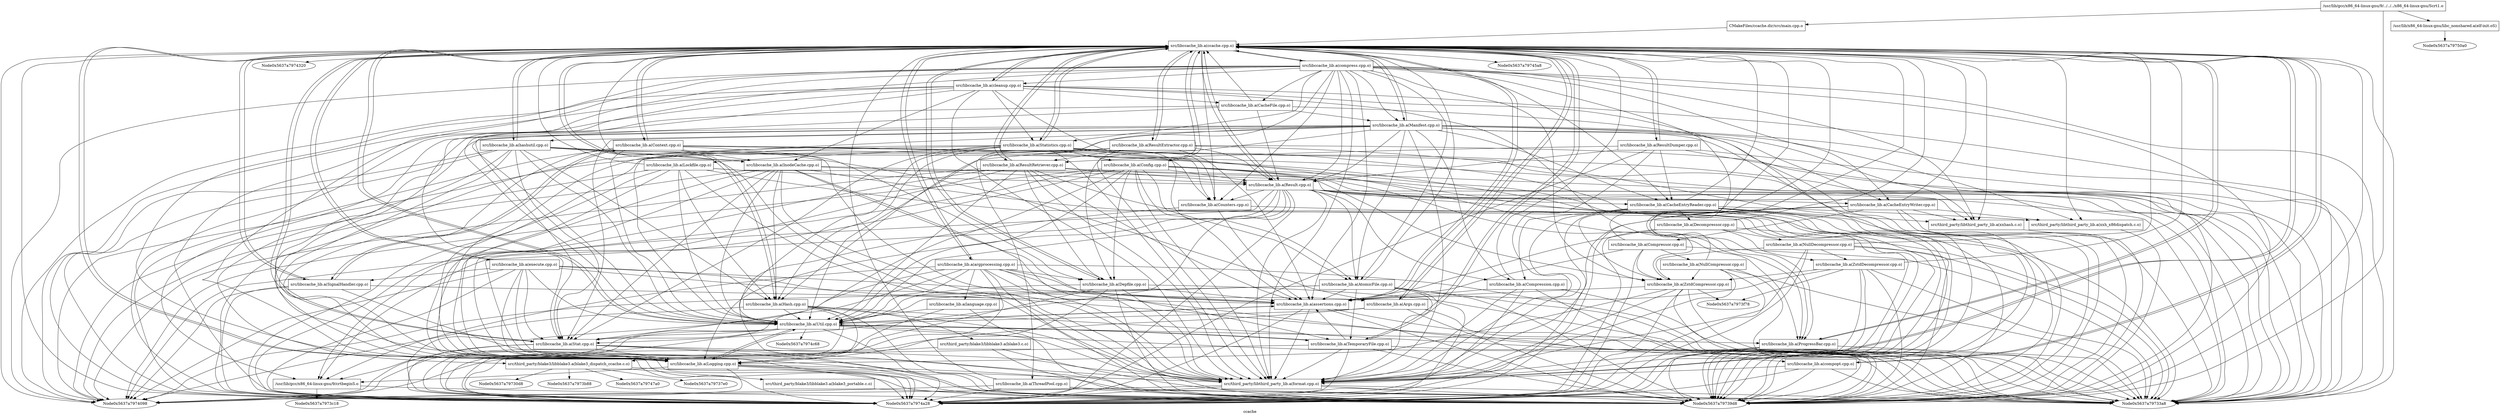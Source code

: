 digraph "ccache" {
	label="ccache";

	Node0x5637a7973360 [shape=record,label="{/usr/lib/gcc/x86_64-linux-gnu/9/../../../x86_64-linux-gnu/Scrt1.o}"];
	Node0x5637a7973360 -> Node0x5637a7974248;
	Node0x5637a7973360 -> Node0x5637a79739d8;
	Node0x5637a7973360 -> Node0x5637a7974170;
	Node0x5637a79749e0 [shape=record,label="{/usr/lib/gcc/x86_64-linux-gnu/9/crtbeginS.o}"];
	Node0x5637a79749e0 -> Node0x5637a7973c18;
	Node0x5637a79749e0 -> Node0x5637a79739d8;
	Node0x5637a7974248 [shape=record,label="{CMakeFiles/ccache.dir/src/main.cpp.o}"];
	Node0x5637a7974248 -> Node0x5637a7972f70;
	Node0x5637a7972f70 [shape=record,label="{src/libccache_lib.a(ccache.cpp.o)}"];
	Node0x5637a7972f70 -> Node0x5637a7973510;
	Node0x5637a7972f70 -> Node0x5637a7973bd0;
	Node0x5637a7972f70 -> Node0x5637a79741b8;
	Node0x5637a7972f70 -> Node0x5637a79747e8;
	Node0x5637a7972f70 -> Node0x5637a7974a28;
	Node0x5637a7972f70 -> Node0x5637a7974320;
	Node0x5637a7972f70 -> Node0x5637a79733a8;
	Node0x5637a7972f70 -> Node0x5637a7974098;
	Node0x5637a7972f70 -> Node0x5637a79739d8;
	Node0x5637a7972f70 -> Node0x5637a7973c60;
	Node0x5637a7972f70 -> Node0x5637a79746c8;
	Node0x5637a7972f70 -> Node0x5637a7975298;
	Node0x5637a7972f70 -> Node0x5637a7974c20;
	Node0x5637a7972f70 -> Node0x5637a7973438;
	Node0x5637a7972f70 -> Node0x5637a7973ea0;
	Node0x5637a7972f70 -> Node0x5637a7973318;
	Node0x5637a7972f70 -> Node0x5637a79735a0;
	Node0x5637a7972f70 -> Node0x5637a79752e0;
	Node0x5637a7972f70 -> Node0x5637a7974368;
	Node0x5637a7972f70 -> Node0x5637a7973ca8;
	Node0x5637a7972f70 -> Node0x5637a7973e58;
	Node0x5637a7972f70 -> Node0x5637a7974758;
	Node0x5637a7972f70 -> Node0x5637a7974b90;
	Node0x5637a7972f70 -> Node0x5637a7973630;
	Node0x5637a7972f70 -> Node0x5637a7973cf0;
	Node0x5637a7972f70 -> Node0x5637a7973af8;
	Node0x5637a7972f70 -> Node0x5637a7974f38;
	Node0x5637a7972f70 -> Node0x5637a7974d40;
	Node0x5637a7972f70 -> Node0x5637a7973fc0;
	Node0x5637a7972f70 -> Node0x5637a7973048;
	Node0x5637a7972f70 -> Node0x5637a79745a8;
	Node0x5637a7972f70 -> Node0x5637a7973798;
	Node0x5637a7972f70 -> Node0x5637a7973ee8;
	Node0x5637a7972f70 -> Node0x5637a7973828;
	Node0x5637a7973510 [shape=record,label="{src/libccache_lib.a(ProgressBar.cpp.o)}"];
	Node0x5637a7973510 -> Node0x5637a7972f70;
	Node0x5637a7973510 -> Node0x5637a7974a28;
	Node0x5637a7973510 -> Node0x5637a79733a8;
	Node0x5637a7973510 -> Node0x5637a79739d8;
	Node0x5637a7973510 -> Node0x5637a7973798;
	Node0x5637a7973bd0 [shape=record,label="{src/libccache_lib.a(Counters.cpp.o)}"];
	Node0x5637a7973bd0 -> Node0x5637a79741b8;
	Node0x5637a7973bd0 -> Node0x5637a7974a28;
	Node0x5637a7973bd0 -> Node0x5637a79739d8;
	Node0x5637a79741b8 [shape=record,label="{src/libccache_lib.a(assertions.cpp.o)}"];
	Node0x5637a79741b8 -> Node0x5637a7972f70;
	Node0x5637a79741b8 -> Node0x5637a79747e8;
	Node0x5637a79741b8 -> Node0x5637a7974a28;
	Node0x5637a79741b8 -> Node0x5637a79733a8;
	Node0x5637a79741b8 -> Node0x5637a79739d8;
	Node0x5637a79741b8 -> Node0x5637a7973798;
	Node0x5637a79747e8 [shape=record,label="{src/libccache_lib.a(Util.cpp.o)}"];
	Node0x5637a79747e8 -> Node0x5637a79749e0;
	Node0x5637a79747e8 -> Node0x5637a7972f70;
	Node0x5637a79747e8 -> Node0x5637a7973510;
	Node0x5637a79747e8 -> Node0x5637a79741b8;
	Node0x5637a79747e8 -> Node0x5637a7974a28;
	Node0x5637a79747e8 -> Node0x5637a79733a8;
	Node0x5637a79747e8 -> Node0x5637a7974098;
	Node0x5637a79747e8 -> Node0x5637a79739d8;
	Node0x5637a79747e8 -> Node0x5637a7973c60;
	Node0x5637a79747e8 -> Node0x5637a79746c8;
	Node0x5637a79747e8 -> Node0x5637a7975298;
	Node0x5637a79747e8 -> Node0x5637a7974c68;
	Node0x5637a79747e8 -> Node0x5637a7973798;
	Node0x5637a7973c60 [shape=record,label="{src/libccache_lib.a(Stat.cpp.o)}"];
	Node0x5637a7973c60 -> Node0x5637a7972f70;
	Node0x5637a7973c60 -> Node0x5637a7974a28;
	Node0x5637a7973c60 -> Node0x5637a79733a8;
	Node0x5637a7973c60 -> Node0x5637a7974098;
	Node0x5637a7973c60 -> Node0x5637a79739d8;
	Node0x5637a7973c60 -> Node0x5637a79746c8;
	Node0x5637a7973c60 -> Node0x5637a7973798;
	Node0x5637a79746c8 [shape=record,label="{src/libccache_lib.a(Logging.cpp.o)}"];
	Node0x5637a79746c8 -> Node0x5637a79749e0;
	Node0x5637a79746c8 -> Node0x5637a7972f70;
	Node0x5637a79746c8 -> Node0x5637a79747e8;
	Node0x5637a79746c8 -> Node0x5637a7974a28;
	Node0x5637a79746c8 -> Node0x5637a79733a8;
	Node0x5637a79746c8 -> Node0x5637a7974098;
	Node0x5637a79746c8 -> Node0x5637a79739d8;
	Node0x5637a79746c8 -> Node0x5637a7973798;
	Node0x5637a7975298 [shape=record,label="{src/libccache_lib.a(TemporaryFile.cpp.o)}"];
	Node0x5637a7975298 -> Node0x5637a7972f70;
	Node0x5637a7975298 -> Node0x5637a79741b8;
	Node0x5637a7975298 -> Node0x5637a79747e8;
	Node0x5637a7975298 -> Node0x5637a7974a28;
	Node0x5637a7975298 -> Node0x5637a79733a8;
	Node0x5637a7975298 -> Node0x5637a7974098;
	Node0x5637a7975298 -> Node0x5637a79739d8;
	Node0x5637a7975298 -> Node0x5637a7973798;
	Node0x5637a7974c20 [shape=record,label="{src/libccache_lib.a(Args.cpp.o)}"];
	Node0x5637a7974c20 -> Node0x5637a7972f70;
	Node0x5637a7974c20 -> Node0x5637a79747e8;
	Node0x5637a7974c20 -> Node0x5637a7974a28;
	Node0x5637a7974c20 -> Node0x5637a79733a8;
	Node0x5637a7974c20 -> Node0x5637a79739d8;
	Node0x5637a7973438 [shape=record,label="{src/libccache_lib.a(Hash.cpp.o)}"];
	Node0x5637a7973438 -> Node0x5637a7972f70;
	Node0x5637a7973438 -> Node0x5637a79747e8;
	Node0x5637a7973438 -> Node0x5637a7974a28;
	Node0x5637a7973438 -> Node0x5637a79733a8;
	Node0x5637a7973438 -> Node0x5637a7974098;
	Node0x5637a7973438 -> Node0x5637a79739d8;
	Node0x5637a7973438 -> Node0x5637a79746c8;
	Node0x5637a7973438 -> Node0x5637a7973798;
	Node0x5637a7973438 -> Node0x5637a7975058;
	Node0x5637a7973ea0 [shape=record,label="{src/libccache_lib.a(Result.cpp.o)}"];
	Node0x5637a7973ea0 -> Node0x5637a79749e0;
	Node0x5637a7973ea0 -> Node0x5637a7972f70;
	Node0x5637a7973ea0 -> Node0x5637a7973bd0;
	Node0x5637a7973ea0 -> Node0x5637a79747e8;
	Node0x5637a7973ea0 -> Node0x5637a7974a28;
	Node0x5637a7973ea0 -> Node0x5637a79733a8;
	Node0x5637a7973ea0 -> Node0x5637a7974098;
	Node0x5637a7973ea0 -> Node0x5637a79739d8;
	Node0x5637a7973ea0 -> Node0x5637a7973c60;
	Node0x5637a7973ea0 -> Node0x5637a79746c8;
	Node0x5637a7973ea0 -> Node0x5637a7974ab8;
	Node0x5637a7973ea0 -> Node0x5637a7974050;
	Node0x5637a7973ea0 -> Node0x5637a7973558;
	Node0x5637a7973ea0 -> Node0x5637a7974a70;
	Node0x5637a7973ea0 -> Node0x5637a7973798;
	Node0x5637a7973ea0 -> Node0x5637a7973ee8;
	Node0x5637a7974ab8 [shape=record,label="{src/libccache_lib.a(CacheEntryWriter.cpp.o)}"];
	Node0x5637a7974ab8 -> Node0x5637a7972f70;
	Node0x5637a7974ab8 -> Node0x5637a7974a28;
	Node0x5637a7974ab8 -> Node0x5637a79733a8;
	Node0x5637a7974ab8 -> Node0x5637a79739d8;
	Node0x5637a7974ab8 -> Node0x5637a79742d8;
	Node0x5637a7974ab8 -> Node0x5637a7973798;
	Node0x5637a7974ab8 -> Node0x5637a7973ee8;
	Node0x5637a7974ab8 -> Node0x5637a7973828;
	Node0x5637a79742d8 [shape=record,label="{src/libccache_lib.a(Compressor.cpp.o)}"];
	Node0x5637a79742d8 -> Node0x5637a7972f70;
	Node0x5637a79742d8 -> Node0x5637a79741b8;
	Node0x5637a79742d8 -> Node0x5637a7974a28;
	Node0x5637a79742d8 -> Node0x5637a79733a8;
	Node0x5637a79742d8 -> Node0x5637a7974ea8;
	Node0x5637a79742d8 -> Node0x5637a7973a20;
	Node0x5637a7974ea8 [shape=record,label="{src/libccache_lib.a(ZstdCompressor.cpp.o)}"];
	Node0x5637a7974ea8 -> Node0x5637a7972f70;
	Node0x5637a7974ea8 -> Node0x5637a79741b8;
	Node0x5637a7974ea8 -> Node0x5637a7973f78;
	Node0x5637a7974ea8 -> Node0x5637a7974a28;
	Node0x5637a7974ea8 -> Node0x5637a79733a8;
	Node0x5637a7974ea8 -> Node0x5637a79739d8;
	Node0x5637a7974ea8 -> Node0x5637a79746c8;
	Node0x5637a7974ea8 -> Node0x5637a7973798;
	Node0x5637a7973a20 [shape=record,label="{src/libccache_lib.a(NullCompressor.cpp.o)}"];
	Node0x5637a7973a20 -> Node0x5637a7972f70;
	Node0x5637a7973a20 -> Node0x5637a7974a28;
	Node0x5637a7973a20 -> Node0x5637a79733a8;
	Node0x5637a7973a20 -> Node0x5637a79739d8;
	Node0x5637a7973a20 -> Node0x5637a7974ea8;
	Node0x5637a7973a20 -> Node0x5637a7973798;
	Node0x5637a7974050 [shape=record,label="{src/libccache_lib.a(AtomicFile.cpp.o)}"];
	Node0x5637a7974050 -> Node0x5637a7972f70;
	Node0x5637a7974050 -> Node0x5637a79741b8;
	Node0x5637a7974050 -> Node0x5637a79747e8;
	Node0x5637a7974050 -> Node0x5637a7974a28;
	Node0x5637a7974050 -> Node0x5637a79733a8;
	Node0x5637a7974050 -> Node0x5637a7974098;
	Node0x5637a7974050 -> Node0x5637a79739d8;
	Node0x5637a7974050 -> Node0x5637a7975298;
	Node0x5637a7974050 -> Node0x5637a7973798;
	Node0x5637a7973558 [shape=record,label="{src/libccache_lib.a(Compression.cpp.o)}"];
	Node0x5637a7973558 -> Node0x5637a7972f70;
	Node0x5637a7973558 -> Node0x5637a79741b8;
	Node0x5637a7973558 -> Node0x5637a7974a28;
	Node0x5637a7973558 -> Node0x5637a79733a8;
	Node0x5637a7973558 -> Node0x5637a79739d8;
	Node0x5637a7973558 -> Node0x5637a7973798;
	Node0x5637a7974a70 [shape=record,label="{src/libccache_lib.a(CacheEntryReader.cpp.o)}"];
	Node0x5637a7974a70 -> Node0x5637a7972f70;
	Node0x5637a7974a70 -> Node0x5637a7974a28;
	Node0x5637a7974a70 -> Node0x5637a79733a8;
	Node0x5637a7974a70 -> Node0x5637a79739d8;
	Node0x5637a7974a70 -> Node0x5637a7974ea8;
	Node0x5637a7974a70 -> Node0x5637a7973558;
	Node0x5637a7974a70 -> Node0x5637a79743b0;
	Node0x5637a7974a70 -> Node0x5637a7973798;
	Node0x5637a7974a70 -> Node0x5637a7973ee8;
	Node0x5637a7974a70 -> Node0x5637a7973828;
	Node0x5637a79743b0 [shape=record,label="{src/libccache_lib.a(Decompressor.cpp.o)}"];
	Node0x5637a79743b0 -> Node0x5637a7972f70;
	Node0x5637a79743b0 -> Node0x5637a79741b8;
	Node0x5637a79743b0 -> Node0x5637a7974a28;
	Node0x5637a79743b0 -> Node0x5637a79733a8;
	Node0x5637a79743b0 -> Node0x5637a7974998;
	Node0x5637a79743b0 -> Node0x5637a7973948;
	Node0x5637a7974998 [shape=record,label="{src/libccache_lib.a(ZstdDecompressor.cpp.o)}"];
	Node0x5637a7974998 -> Node0x5637a7972f70;
	Node0x5637a7974998 -> Node0x5637a79741b8;
	Node0x5637a7974998 -> Node0x5637a7973f78;
	Node0x5637a7974998 -> Node0x5637a7974a28;
	Node0x5637a7974998 -> Node0x5637a79733a8;
	Node0x5637a7974998 -> Node0x5637a79739d8;
	Node0x5637a7974998 -> Node0x5637a7974ea8;
	Node0x5637a7974998 -> Node0x5637a7973798;
	Node0x5637a7973948 [shape=record,label="{src/libccache_lib.a(NullDecompressor.cpp.o)}"];
	Node0x5637a7973948 -> Node0x5637a7972f70;
	Node0x5637a7973948 -> Node0x5637a7974a28;
	Node0x5637a7973948 -> Node0x5637a79733a8;
	Node0x5637a7973948 -> Node0x5637a79739d8;
	Node0x5637a7973948 -> Node0x5637a7974ea8;
	Node0x5637a7973948 -> Node0x5637a7974998;
	Node0x5637a7973948 -> Node0x5637a7973798;
	Node0x5637a7973318 [shape=record,label="{src/libccache_lib.a(ResultRetriever.cpp.o)}"];
	Node0x5637a7973318 -> Node0x5637a7972f70;
	Node0x5637a7973318 -> Node0x5637a79741b8;
	Node0x5637a7973318 -> Node0x5637a79747e8;
	Node0x5637a7973318 -> Node0x5637a7974a28;
	Node0x5637a7973318 -> Node0x5637a79733a8;
	Node0x5637a7973318 -> Node0x5637a7974098;
	Node0x5637a7973318 -> Node0x5637a79739d8;
	Node0x5637a7973318 -> Node0x5637a79746c8;
	Node0x5637a7973318 -> Node0x5637a7973ea0;
	Node0x5637a7973318 -> Node0x5637a79735a0;
	Node0x5637a7973318 -> Node0x5637a7973798;
	Node0x5637a79735a0 [shape=record,label="{src/libccache_lib.a(Depfile.cpp.o)}"];
	Node0x5637a79735a0 -> Node0x5637a7972f70;
	Node0x5637a79735a0 -> Node0x5637a79741b8;
	Node0x5637a79735a0 -> Node0x5637a79747e8;
	Node0x5637a79735a0 -> Node0x5637a7974a28;
	Node0x5637a79735a0 -> Node0x5637a79733a8;
	Node0x5637a79735a0 -> Node0x5637a79739d8;
	Node0x5637a79735a0 -> Node0x5637a79746c8;
	Node0x5637a79735a0 -> Node0x5637a7973798;
	Node0x5637a79752e0 [shape=record,label="{src/libccache_lib.a(Manifest.cpp.o)}"];
	Node0x5637a79752e0 -> Node0x5637a79749e0;
	Node0x5637a79752e0 -> Node0x5637a7972f70;
	Node0x5637a79752e0 -> Node0x5637a79747e8;
	Node0x5637a79752e0 -> Node0x5637a7974a28;
	Node0x5637a79752e0 -> Node0x5637a79733a8;
	Node0x5637a79752e0 -> Node0x5637a79739d8;
	Node0x5637a79752e0 -> Node0x5637a7973c60;
	Node0x5637a79752e0 -> Node0x5637a79746c8;
	Node0x5637a79752e0 -> Node0x5637a7973438;
	Node0x5637a79752e0 -> Node0x5637a7973ea0;
	Node0x5637a79752e0 -> Node0x5637a7974ab8;
	Node0x5637a79752e0 -> Node0x5637a7974050;
	Node0x5637a79752e0 -> Node0x5637a7973558;
	Node0x5637a79752e0 -> Node0x5637a7974a70;
	Node0x5637a79752e0 -> Node0x5637a79735a0;
	Node0x5637a79752e0 -> Node0x5637a7973048;
	Node0x5637a79752e0 -> Node0x5637a7973798;
	Node0x5637a79752e0 -> Node0x5637a7973ee8;
	Node0x5637a79752e0 -> Node0x5637a7973828;
	Node0x5637a7974368 [shape=record,label="{src/libccache_lib.a(Context.cpp.o)}"];
	Node0x5637a7974368 -> Node0x5637a7972f70;
	Node0x5637a7974368 -> Node0x5637a7973bd0;
	Node0x5637a7974368 -> Node0x5637a79747e8;
	Node0x5637a7974368 -> Node0x5637a7974a28;
	Node0x5637a7974368 -> Node0x5637a79733a8;
	Node0x5637a7974368 -> Node0x5637a79739d8;
	Node0x5637a7974368 -> Node0x5637a79746c8;
	Node0x5637a7974368 -> Node0x5637a79735a0;
	Node0x5637a7974368 -> Node0x5637a7973ca8;
	Node0x5637a7974368 -> Node0x5637a7973168;
	Node0x5637a7974368 -> Node0x5637a7973798;
	Node0x5637a7973ca8 [shape=record,label="{src/libccache_lib.a(SignalHandler.cpp.o)}"];
	Node0x5637a7973ca8 -> Node0x5637a7972f70;
	Node0x5637a7973ca8 -> Node0x5637a79741b8;
	Node0x5637a7973ca8 -> Node0x5637a7974a28;
	Node0x5637a7973ca8 -> Node0x5637a7974098;
	Node0x5637a7973ca8 -> Node0x5637a79739d8;
	Node0x5637a7973ca8 -> Node0x5637a7974368;
	Node0x5637a7973e58 [shape=record,label="{src/libccache_lib.a(Statistics.cpp.o)}"];
	Node0x5637a7973e58 -> Node0x5637a7972f70;
	Node0x5637a7973e58 -> Node0x5637a7973510;
	Node0x5637a7973e58 -> Node0x5637a7973bd0;
	Node0x5637a7973e58 -> Node0x5637a79747e8;
	Node0x5637a7973e58 -> Node0x5637a7974a28;
	Node0x5637a7973e58 -> Node0x5637a79733a8;
	Node0x5637a7973e58 -> Node0x5637a79739d8;
	Node0x5637a7973e58 -> Node0x5637a7973c60;
	Node0x5637a7973e58 -> Node0x5637a79746c8;
	Node0x5637a7973e58 -> Node0x5637a7973438;
	Node0x5637a7973e58 -> Node0x5637a7974050;
	Node0x5637a7973e58 -> Node0x5637a7974758;
	Node0x5637a7973e58 -> Node0x5637a79744d0;
	Node0x5637a7973e58 -> Node0x5637a7973798;
	Node0x5637a7974758 [shape=record,label="{src/libccache_lib.a(Config.cpp.o)}"];
	Node0x5637a7974758 -> Node0x5637a79749e0;
	Node0x5637a7974758 -> Node0x5637a7972f70;
	Node0x5637a7974758 -> Node0x5637a7973510;
	Node0x5637a7974758 -> Node0x5637a79741b8;
	Node0x5637a7974758 -> Node0x5637a79747e8;
	Node0x5637a7974758 -> Node0x5637a7974a28;
	Node0x5637a7974758 -> Node0x5637a79733a8;
	Node0x5637a7974758 -> Node0x5637a7974098;
	Node0x5637a7974758 -> Node0x5637a79739d8;
	Node0x5637a7974758 -> Node0x5637a7973c60;
	Node0x5637a7974758 -> Node0x5637a7973ea0;
	Node0x5637a7974758 -> Node0x5637a7974ea8;
	Node0x5637a7974758 -> Node0x5637a7974050;
	Node0x5637a7974758 -> Node0x5637a79735a0;
	Node0x5637a7974758 -> Node0x5637a7973798;
	Node0x5637a79744d0 [shape=record,label="{src/libccache_lib.a(Lockfile.cpp.o)}"];
	Node0x5637a79744d0 -> Node0x5637a7972f70;
	Node0x5637a79744d0 -> Node0x5637a79747e8;
	Node0x5637a79744d0 -> Node0x5637a7974a28;
	Node0x5637a79744d0 -> Node0x5637a79733a8;
	Node0x5637a79744d0 -> Node0x5637a7974098;
	Node0x5637a79744d0 -> Node0x5637a79739d8;
	Node0x5637a79744d0 -> Node0x5637a79746c8;
	Node0x5637a79744d0 -> Node0x5637a7973438;
	Node0x5637a79744d0 -> Node0x5637a7973ea0;
	Node0x5637a79744d0 -> Node0x5637a7973798;
	Node0x5637a7974b90 [shape=record,label="{src/libccache_lib.a(argprocessing.cpp.o)}"];
	Node0x5637a7974b90 -> Node0x5637a79749e0;
	Node0x5637a7974b90 -> Node0x5637a7972f70;
	Node0x5637a7974b90 -> Node0x5637a79741b8;
	Node0x5637a7974b90 -> Node0x5637a79747e8;
	Node0x5637a7974b90 -> Node0x5637a7974a28;
	Node0x5637a7974b90 -> Node0x5637a79733a8;
	Node0x5637a7974b90 -> Node0x5637a79739d8;
	Node0x5637a7974b90 -> Node0x5637a7973c60;
	Node0x5637a7974b90 -> Node0x5637a79746c8;
	Node0x5637a7974b90 -> Node0x5637a7974c20;
	Node0x5637a7974b90 -> Node0x5637a79735a0;
	Node0x5637a7974b90 -> Node0x5637a7974f38;
	Node0x5637a7974b90 -> Node0x5637a7973dc8;
	Node0x5637a7974b90 -> Node0x5637a7973798;
	Node0x5637a7973630 [shape=record,label="{src/libccache_lib.a(ResultDumper.cpp.o)}"];
	Node0x5637a7973630 -> Node0x5637a7972f70;
	Node0x5637a7973630 -> Node0x5637a7974a28;
	Node0x5637a7973630 -> Node0x5637a79733a8;
	Node0x5637a7973630 -> Node0x5637a79739d8;
	Node0x5637a7973630 -> Node0x5637a7973ea0;
	Node0x5637a7973630 -> Node0x5637a7974a70;
	Node0x5637a7973630 -> Node0x5637a7973318;
	Node0x5637a7973630 -> Node0x5637a7973798;
	Node0x5637a7973cf0 [shape=record,label="{src/libccache_lib.a(ResultExtractor.cpp.o)}"];
	Node0x5637a7973cf0 -> Node0x5637a7972f70;
	Node0x5637a7973cf0 -> Node0x5637a79741b8;
	Node0x5637a7973cf0 -> Node0x5637a79747e8;
	Node0x5637a7973cf0 -> Node0x5637a7974a28;
	Node0x5637a7973cf0 -> Node0x5637a79733a8;
	Node0x5637a7973cf0 -> Node0x5637a7974098;
	Node0x5637a7973cf0 -> Node0x5637a79739d8;
	Node0x5637a7973cf0 -> Node0x5637a7973ea0;
	Node0x5637a7973cf0 -> Node0x5637a7973318;
	Node0x5637a7973cf0 -> Node0x5637a7973798;
	Node0x5637a7973af8 [shape=record,label="{src/libccache_lib.a(cleanup.cpp.o)}"];
	Node0x5637a7973af8 -> Node0x5637a7972f70;
	Node0x5637a7973af8 -> Node0x5637a7973510;
	Node0x5637a7973af8 -> Node0x5637a7973bd0;
	Node0x5637a7973af8 -> Node0x5637a79747e8;
	Node0x5637a7973af8 -> Node0x5637a7974a28;
	Node0x5637a7973af8 -> Node0x5637a79733a8;
	Node0x5637a7973af8 -> Node0x5637a7974098;
	Node0x5637a7973af8 -> Node0x5637a79739d8;
	Node0x5637a7973af8 -> Node0x5637a79746c8;
	Node0x5637a7973af8 -> Node0x5637a7973e58;
	Node0x5637a7973af8 -> Node0x5637a7974290;
	Node0x5637a7973af8 -> Node0x5637a7973168;
	Node0x5637a7973af8 -> Node0x5637a7973798;
	Node0x5637a7974290 [shape=record,label="{src/libccache_lib.a(CacheFile.cpp.o)}"];
	Node0x5637a7974290 -> Node0x5637a7972f70;
	Node0x5637a7974290 -> Node0x5637a7974a28;
	Node0x5637a7974290 -> Node0x5637a79739d8;
	Node0x5637a7974290 -> Node0x5637a7973c60;
	Node0x5637a7974290 -> Node0x5637a7973ea0;
	Node0x5637a7974290 -> Node0x5637a79752e0;
	Node0x5637a7974f38 [shape=record,label="{src/libccache_lib.a(compopt.cpp.o)}"];
	Node0x5637a7974f38 -> Node0x5637a7972f70;
	Node0x5637a7974f38 -> Node0x5637a7974a28;
	Node0x5637a7974f38 -> Node0x5637a79733a8;
	Node0x5637a7974f38 -> Node0x5637a79739d8;
	Node0x5637a7974f38 -> Node0x5637a7973798;
	Node0x5637a7974d40 [shape=record,label="{src/libccache_lib.a(compress.cpp.o)}"];
	Node0x5637a7974d40 -> Node0x5637a7972f70;
	Node0x5637a7974d40 -> Node0x5637a7973510;
	Node0x5637a7974d40 -> Node0x5637a7973bd0;
	Node0x5637a7974d40 -> Node0x5637a79741b8;
	Node0x5637a7974d40 -> Node0x5637a79747e8;
	Node0x5637a7974d40 -> Node0x5637a7974a28;
	Node0x5637a7974d40 -> Node0x5637a79733a8;
	Node0x5637a7974d40 -> Node0x5637a7974098;
	Node0x5637a7974d40 -> Node0x5637a79739d8;
	Node0x5637a7974d40 -> Node0x5637a7973c60;
	Node0x5637a7974d40 -> Node0x5637a79746c8;
	Node0x5637a7974d40 -> Node0x5637a7973ea0;
	Node0x5637a7974d40 -> Node0x5637a7974ab8;
	Node0x5637a7974d40 -> Node0x5637a7974ea8;
	Node0x5637a7974d40 -> Node0x5637a7974050;
	Node0x5637a7974d40 -> Node0x5637a7974a70;
	Node0x5637a7974d40 -> Node0x5637a79752e0;
	Node0x5637a7974d40 -> Node0x5637a7973e58;
	Node0x5637a7974d40 -> Node0x5637a7973af8;
	Node0x5637a7974d40 -> Node0x5637a7974290;
	Node0x5637a7974d40 -> Node0x5637a7973000;
	Node0x5637a7974d40 -> Node0x5637a7973798;
	Node0x5637a7974d40 -> Node0x5637a7973ee8;
	Node0x5637a7973000 [shape=record,label="{src/libccache_lib.a(ThreadPool.cpp.o)}"];
	Node0x5637a7973000 -> Node0x5637a7972f70;
	Node0x5637a7973000 -> Node0x5637a7974a28;
	Node0x5637a7973000 -> Node0x5637a79733a8;
	Node0x5637a7973000 -> Node0x5637a7974098;
	Node0x5637a7973000 -> Node0x5637a79739d8;
	Node0x5637a7973fc0 [shape=record,label="{src/libccache_lib.a(execute.cpp.o)}"];
	Node0x5637a7973fc0 -> Node0x5637a7972f70;
	Node0x5637a7973fc0 -> Node0x5637a79741b8;
	Node0x5637a7973fc0 -> Node0x5637a79747e8;
	Node0x5637a7973fc0 -> Node0x5637a7974a28;
	Node0x5637a7973fc0 -> Node0x5637a79733a8;
	Node0x5637a7973fc0 -> Node0x5637a7974098;
	Node0x5637a7973fc0 -> Node0x5637a79739d8;
	Node0x5637a7973fc0 -> Node0x5637a7973c60;
	Node0x5637a7973fc0 -> Node0x5637a79746c8;
	Node0x5637a7973fc0 -> Node0x5637a7973ca8;
	Node0x5637a7973fc0 -> Node0x5637a7973798;
	Node0x5637a7973048 [shape=record,label="{src/libccache_lib.a(hashutil.cpp.o)}"];
	Node0x5637a7973048 -> Node0x5637a7972f70;
	Node0x5637a7973048 -> Node0x5637a79747e8;
	Node0x5637a7973048 -> Node0x5637a7974a28;
	Node0x5637a7973048 -> Node0x5637a79733a8;
	Node0x5637a7973048 -> Node0x5637a7974098;
	Node0x5637a7973048 -> Node0x5637a79739d8;
	Node0x5637a7973048 -> Node0x5637a7973c60;
	Node0x5637a7973048 -> Node0x5637a79746c8;
	Node0x5637a7973048 -> Node0x5637a7974c20;
	Node0x5637a7973048 -> Node0x5637a7973438;
	Node0x5637a7973048 -> Node0x5637a7973168;
	Node0x5637a7973048 -> Node0x5637a7973798;
	Node0x5637a7973048 -> Node0x5637a7974488;
	Node0x5637a7973dc8 [shape=record,label="{src/libccache_lib.a(language.cpp.o)}"];
	Node0x5637a7973dc8 -> Node0x5637a79747e8;
	Node0x5637a7973dc8 -> Node0x5637a7974a28;
	Node0x5637a7973dc8 -> Node0x5637a79739d8;
	Node0x5637a7973168 [shape=record,label="{src/libccache_lib.a(InodeCache.cpp.o)}"];
	Node0x5637a7973168 -> Node0x5637a7972f70;
	Node0x5637a7973168 -> Node0x5637a79741b8;
	Node0x5637a7973168 -> Node0x5637a79747e8;
	Node0x5637a7973168 -> Node0x5637a7974a28;
	Node0x5637a7973168 -> Node0x5637a79733a8;
	Node0x5637a7973168 -> Node0x5637a7974098;
	Node0x5637a7973168 -> Node0x5637a79739d8;
	Node0x5637a7973168 -> Node0x5637a7973c60;
	Node0x5637a7973168 -> Node0x5637a79746c8;
	Node0x5637a7973168 -> Node0x5637a7975298;
	Node0x5637a7973168 -> Node0x5637a7973438;
	Node0x5637a7973168 -> Node0x5637a7973ea0;
	Node0x5637a7973168 -> Node0x5637a7973798;
	Node0x5637a7973798 [shape=record,label="{src/third_party/libthird_party_lib.a(format.cpp.o)}"];
	Node0x5637a7973798 -> Node0x5637a7972f70;
	Node0x5637a7973798 -> Node0x5637a7974a28;
	Node0x5637a7973798 -> Node0x5637a79733a8;
	Node0x5637a7973798 -> Node0x5637a7974098;
	Node0x5637a7973798 -> Node0x5637a79739d8;
	Node0x5637a7973ee8 [shape=record,label="{src/third_party/libthird_party_lib.a(xxhash.c.o)}"];
	Node0x5637a7973ee8 -> Node0x5637a79739d8;
	Node0x5637a7973828 [shape=record,label="{src/third_party/libthird_party_lib.a(xxh_x86dispatch.c.o)}"];
	Node0x5637a7973828 -> Node0x5637a79739d8;
	Node0x5637a7975058 [shape=record,label="{src/third_party/blake3/libblake3.a(blake3.c.o)}"];
	Node0x5637a7975058 -> Node0x5637a79733a8;
	Node0x5637a7975058 -> Node0x5637a79739d8;
	Node0x5637a7975058 -> Node0x5637a7974488;
	Node0x5637a7974488 [shape=record,label="{src/third_party/blake3/libblake3.a(blake3_dispatch_ccache.c.o)}"];
	Node0x5637a7974488 -> Node0x5637a79739d8;
	Node0x5637a7974488 -> Node0x5637a7973ab0;
	Node0x5637a7974488 -> Node0x5637a79737e0;
	Node0x5637a7974488 -> Node0x5637a79730d8;
	Node0x5637a7974488 -> Node0x5637a7973b88;
	Node0x5637a7974488 -> Node0x5637a79747a0;
	Node0x5637a7973ab0 [shape=record,label="{src/third_party/blake3/libblake3.a(blake3_portable.c.o)}"];
	Node0x5637a7973ab0 -> Node0x5637a79739d8;
	Node0x5637a7974170 [shape=record,label="{/usr/lib/x86_64-linux-gnu/libc_nonshared.a(elf-init.oS)}"];
	Node0x5637a7974170 -> Node0x5637a79750a0;
}
